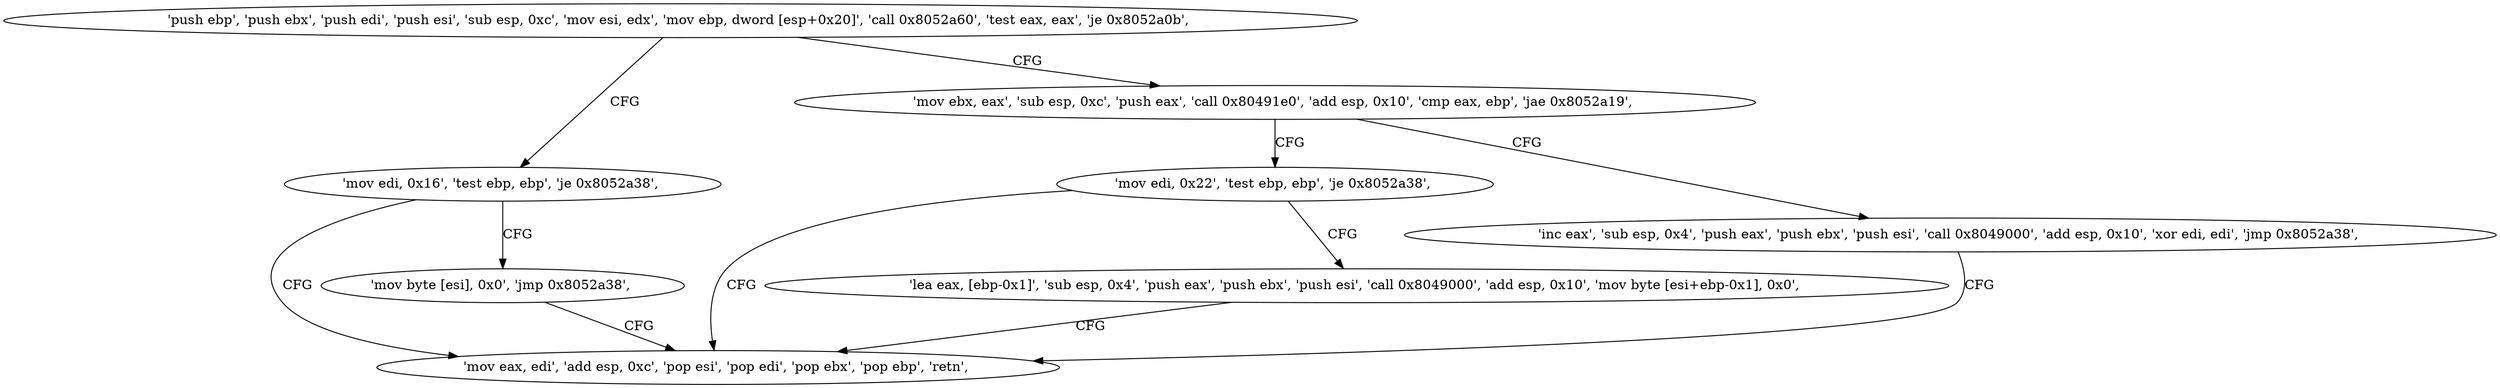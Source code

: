 digraph "func" {
"134556112" [label = "'push ebp', 'push ebx', 'push edi', 'push esi', 'sub esp, 0xc', 'mov esi, edx', 'mov ebp, dword [esp+0x20]', 'call 0x8052a60', 'test eax, eax', 'je 0x8052a0b', " ]
"134556171" [label = "'mov edi, 0x16', 'test ebp, ebp', 'je 0x8052a38', " ]
"134556134" [label = "'mov ebx, eax', 'sub esp, 0xc', 'push eax', 'call 0x80491e0', 'add esp, 0x10', 'cmp eax, ebp', 'jae 0x8052a19', " ]
"134556216" [label = "'mov eax, edi', 'add esp, 0xc', 'pop esi', 'pop edi', 'pop ebx', 'pop ebp', 'retn', " ]
"134556180" [label = "'mov byte [esi], 0x0', 'jmp 0x8052a38', " ]
"134556185" [label = "'mov edi, 0x22', 'test ebp, ebp', 'je 0x8052a38', " ]
"134556152" [label = "'inc eax', 'sub esp, 0x4', 'push eax', 'push ebx', 'push esi', 'call 0x8049000', 'add esp, 0x10', 'xor edi, edi', 'jmp 0x8052a38', " ]
"134556194" [label = "'lea eax, [ebp-0x1]', 'sub esp, 0x4', 'push eax', 'push ebx', 'push esi', 'call 0x8049000', 'add esp, 0x10', 'mov byte [esi+ebp-0x1], 0x0', " ]
"134556112" -> "134556171" [ label = "CFG" ]
"134556112" -> "134556134" [ label = "CFG" ]
"134556171" -> "134556216" [ label = "CFG" ]
"134556171" -> "134556180" [ label = "CFG" ]
"134556134" -> "134556185" [ label = "CFG" ]
"134556134" -> "134556152" [ label = "CFG" ]
"134556180" -> "134556216" [ label = "CFG" ]
"134556185" -> "134556216" [ label = "CFG" ]
"134556185" -> "134556194" [ label = "CFG" ]
"134556152" -> "134556216" [ label = "CFG" ]
"134556194" -> "134556216" [ label = "CFG" ]
}
